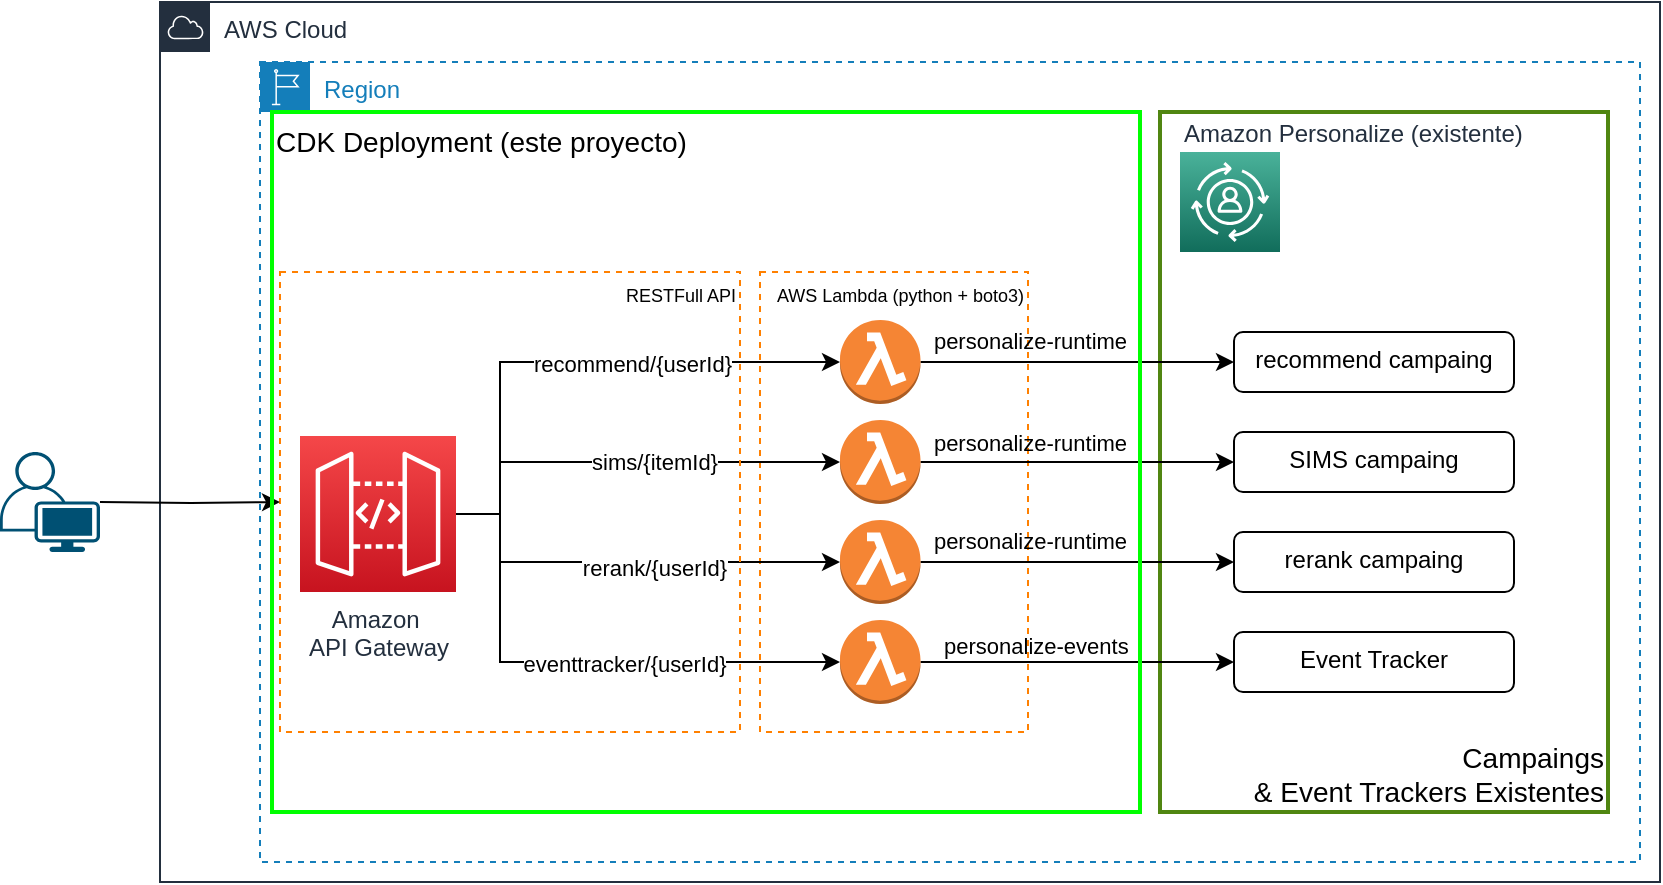 <mxfile version="14.9.6" type="device"><diagram id="atNndWHxIWbEfp0prf62" name="Página-1"><mxGraphModel dx="1506" dy="672" grid="0" gridSize="10" guides="1" tooltips="1" connect="1" arrows="1" fold="1" page="0" pageScale="1" pageWidth="1654" pageHeight="1169" math="0" shadow="0"><root><mxCell id="0"/><mxCell id="1" parent="0"/><mxCell id="IYpRReL6eP42xjFk1eod-2" value="AWS Cloud" style="points=[[0,0],[0.25,0],[0.5,0],[0.75,0],[1,0],[1,0.25],[1,0.5],[1,0.75],[1,1],[0.75,1],[0.5,1],[0.25,1],[0,1],[0,0.75],[0,0.5],[0,0.25]];outlineConnect=0;gradientColor=none;html=1;whiteSpace=wrap;fontSize=12;fontStyle=0;shape=mxgraph.aws4.group;grIcon=mxgraph.aws4.group_aws_cloud;strokeColor=#232F3E;fillColor=none;verticalAlign=top;align=left;spacingLeft=30;fontColor=#232F3E;dashed=0;" vertex="1" parent="1"><mxGeometry x="-20" y="75" width="750" height="440" as="geometry"/></mxCell><mxCell id="IYpRReL6eP42xjFk1eod-3" value="Region" style="points=[[0,0],[0.25,0],[0.5,0],[0.75,0],[1,0],[1,0.25],[1,0.5],[1,0.75],[1,1],[0.75,1],[0.5,1],[0.25,1],[0,1],[0,0.75],[0,0.5],[0,0.25]];outlineConnect=0;gradientColor=none;html=1;whiteSpace=wrap;fontSize=12;fontStyle=0;shape=mxgraph.aws4.group;grIcon=mxgraph.aws4.group_region;strokeColor=#147EBA;fillColor=none;verticalAlign=top;align=left;spacingLeft=30;fontColor=#147EBA;dashed=1;" vertex="1" parent="1"><mxGeometry x="30" y="105" width="690" height="400" as="geometry"/></mxCell><mxCell id="IYpRReL6eP42xjFk1eod-23" value="AWS Lambda (python + boto3)" style="fillColor=none;verticalAlign=top;fontStyle=0;align=right;strokeWidth=1;fontSize=9;dashed=1;strokeColor=#FF8000;" vertex="1" parent="1"><mxGeometry x="280" y="210" width="134" height="230" as="geometry"/></mxCell><mxCell id="IYpRReL6eP42xjFk1eod-4" value="Campaings &#10;&amp; Event Trackers Existentes" style="fillColor=none;verticalAlign=bottom;fontStyle=0;align=right;strokeWidth=2;strokeColor=#508611;fontSize=14;" vertex="1" parent="1"><mxGeometry x="480" y="130" width="224" height="350" as="geometry"/></mxCell><mxCell id="IYpRReL6eP42xjFk1eod-1" value="Amazon Personalize (existente)" style="points=[[0,0,0],[0.25,0,0],[0.5,0,0],[0.75,0,0],[1,0,0],[0,1,0],[0.25,1,0],[0.5,1,0],[0.75,1,0],[1,1,0],[0,0.25,0],[0,0.5,0],[0,0.75,0],[1,0.25,0],[1,0.5,0],[1,0.75,0]];outlineConnect=0;fontColor=#232F3E;gradientColor=#4AB29A;gradientDirection=north;fillColor=#116D5B;strokeColor=#ffffff;dashed=0;verticalLabelPosition=top;verticalAlign=bottom;align=left;html=1;fontSize=12;fontStyle=0;aspect=fixed;shape=mxgraph.aws4.resourceIcon;resIcon=mxgraph.aws4.personalize;labelPosition=center;" vertex="1" parent="1"><mxGeometry x="490" y="150" width="50" height="50" as="geometry"/></mxCell><mxCell id="IYpRReL6eP42xjFk1eod-5" value="recommend campaing" style="rounded=1;whiteSpace=wrap;html=1;align=center;verticalAlign=top;" vertex="1" parent="1"><mxGeometry x="517" y="240" width="140" height="30" as="geometry"/></mxCell><mxCell id="IYpRReL6eP42xjFk1eod-6" value="SIMS campaing" style="rounded=1;whiteSpace=wrap;html=1;align=center;verticalAlign=top;" vertex="1" parent="1"><mxGeometry x="517" y="290" width="140" height="30" as="geometry"/></mxCell><mxCell id="IYpRReL6eP42xjFk1eod-7" value="rerank campaing" style="rounded=1;whiteSpace=wrap;html=1;align=center;verticalAlign=top;" vertex="1" parent="1"><mxGeometry x="517" y="340" width="140" height="30" as="geometry"/></mxCell><mxCell id="IYpRReL6eP42xjFk1eod-8" value="Event Tracker" style="rounded=1;whiteSpace=wrap;html=1;align=center;verticalAlign=top;" vertex="1" parent="1"><mxGeometry x="517" y="390" width="140" height="30" as="geometry"/></mxCell><mxCell id="IYpRReL6eP42xjFk1eod-11" style="edgeStyle=orthogonalEdgeStyle;rounded=0;orthogonalLoop=1;jettySize=auto;html=1;fontSize=14;fontColor=#000000;" edge="1" parent="1" source="IYpRReL6eP42xjFk1eod-10" target="IYpRReL6eP42xjFk1eod-5"><mxGeometry relative="1" as="geometry"/></mxCell><mxCell id="IYpRReL6eP42xjFk1eod-10" value="" style="outlineConnect=0;dashed=0;verticalLabelPosition=bottom;verticalAlign=top;align=center;html=1;shape=mxgraph.aws3.lambda_function;fillColor=#F58534;gradientColor=none;fontSize=14;fontColor=#000000;strokeColor=#508611;strokeWidth=2;" vertex="1" parent="1"><mxGeometry x="320" y="234" width="40.25" height="42" as="geometry"/></mxCell><mxCell id="IYpRReL6eP42xjFk1eod-13" style="edgeStyle=orthogonalEdgeStyle;rounded=0;orthogonalLoop=1;jettySize=auto;html=1;entryX=0;entryY=0.5;entryDx=0;entryDy=0;fontSize=14;fontColor=#000000;" edge="1" parent="1" source="IYpRReL6eP42xjFk1eod-12" target="IYpRReL6eP42xjFk1eod-6"><mxGeometry relative="1" as="geometry"/></mxCell><mxCell id="IYpRReL6eP42xjFk1eod-12" value="" style="outlineConnect=0;dashed=0;verticalLabelPosition=bottom;verticalAlign=top;align=center;html=1;shape=mxgraph.aws3.lambda_function;fillColor=#F58534;gradientColor=none;fontSize=14;fontColor=#000000;strokeColor=#508611;strokeWidth=2;" vertex="1" parent="1"><mxGeometry x="320" y="284" width="40.25" height="42" as="geometry"/></mxCell><mxCell id="IYpRReL6eP42xjFk1eod-15" style="edgeStyle=orthogonalEdgeStyle;rounded=0;orthogonalLoop=1;jettySize=auto;html=1;fontSize=14;fontColor=#000000;" edge="1" parent="1" source="IYpRReL6eP42xjFk1eod-14" target="IYpRReL6eP42xjFk1eod-7"><mxGeometry relative="1" as="geometry"/></mxCell><mxCell id="IYpRReL6eP42xjFk1eod-14" value="" style="outlineConnect=0;dashed=0;verticalLabelPosition=bottom;verticalAlign=top;align=center;html=1;shape=mxgraph.aws3.lambda_function;fillColor=#F58534;gradientColor=none;fontSize=14;fontColor=#000000;strokeColor=#508611;strokeWidth=2;" vertex="1" parent="1"><mxGeometry x="320" y="334" width="40.25" height="42" as="geometry"/></mxCell><mxCell id="IYpRReL6eP42xjFk1eod-17" style="edgeStyle=orthogonalEdgeStyle;rounded=0;orthogonalLoop=1;jettySize=auto;html=1;fontSize=14;fontColor=#000000;" edge="1" parent="1" source="IYpRReL6eP42xjFk1eod-16" target="IYpRReL6eP42xjFk1eod-8"><mxGeometry relative="1" as="geometry"/></mxCell><mxCell id="IYpRReL6eP42xjFk1eod-16" value="" style="outlineConnect=0;dashed=0;verticalLabelPosition=bottom;verticalAlign=top;align=center;html=1;shape=mxgraph.aws3.lambda_function;fillColor=#F58534;gradientColor=none;fontSize=14;fontColor=#000000;strokeColor=#508611;strokeWidth=2;" vertex="1" parent="1"><mxGeometry x="320" y="384" width="40.25" height="42" as="geometry"/></mxCell><mxCell id="IYpRReL6eP42xjFk1eod-19" value="personalize-runtime" style="text;align=center;verticalAlign=middle;resizable=0;points=[];autosize=1;strokeColor=none;fontSize=11;fontColor=#000000;" vertex="1" parent="1"><mxGeometry x="360.25" y="234" width="110" height="20" as="geometry"/></mxCell><mxCell id="IYpRReL6eP42xjFk1eod-20" value="personalize-runtime" style="text;align=center;verticalAlign=middle;resizable=0;points=[];autosize=1;strokeColor=none;fontSize=11;fontColor=#000000;" vertex="1" parent="1"><mxGeometry x="360.25" y="285" width="110" height="20" as="geometry"/></mxCell><mxCell id="IYpRReL6eP42xjFk1eod-21" value="personalize-runtime" style="text;align=center;verticalAlign=middle;resizable=0;points=[];autosize=1;strokeColor=none;fontSize=11;fontColor=#000000;" vertex="1" parent="1"><mxGeometry x="360.25" y="334" width="110" height="20" as="geometry"/></mxCell><mxCell id="IYpRReL6eP42xjFk1eod-22" value="personalize-events" style="text;whiteSpace=wrap;fontSize=11;fontColor=#000000;" vertex="1" parent="1"><mxGeometry x="370" y="384" width="130" height="30" as="geometry"/></mxCell><mxCell id="IYpRReL6eP42xjFk1eod-26" style="edgeStyle=orthogonalEdgeStyle;rounded=0;orthogonalLoop=1;jettySize=auto;html=1;entryX=0;entryY=0.5;entryDx=0;entryDy=0;entryPerimeter=0;fontSize=9;fontColor=#000000;" edge="1" parent="1" source="IYpRReL6eP42xjFk1eod-24" target="IYpRReL6eP42xjFk1eod-10"><mxGeometry relative="1" as="geometry"><Array as="points"><mxPoint x="150" y="331"/><mxPoint x="150" y="255"/></Array></mxGeometry></mxCell><mxCell id="IYpRReL6eP42xjFk1eod-30" value="recommend/{userId}" style="edgeLabel;html=1;align=center;verticalAlign=middle;resizable=0;points=[];fontSize=11;fontColor=#000000;" vertex="1" connectable="0" parent="IYpRReL6eP42xjFk1eod-26"><mxGeometry x="0.224" y="-1" relative="1" as="geometry"><mxPoint as="offset"/></mxGeometry></mxCell><mxCell id="IYpRReL6eP42xjFk1eod-27" style="edgeStyle=orthogonalEdgeStyle;rounded=0;orthogonalLoop=1;jettySize=auto;html=1;fontSize=9;fontColor=#000000;" edge="1" parent="1" source="IYpRReL6eP42xjFk1eod-24" target="IYpRReL6eP42xjFk1eod-12"><mxGeometry relative="1" as="geometry"><Array as="points"><mxPoint x="150" y="331"/><mxPoint x="150" y="305"/></Array></mxGeometry></mxCell><mxCell id="IYpRReL6eP42xjFk1eod-31" value="sims/{itemId}" style="edgeLabel;html=1;align=center;verticalAlign=middle;resizable=0;points=[];fontSize=11;fontColor=#000000;" vertex="1" connectable="0" parent="IYpRReL6eP42xjFk1eod-27"><mxGeometry x="0.147" relative="1" as="geometry"><mxPoint as="offset"/></mxGeometry></mxCell><mxCell id="IYpRReL6eP42xjFk1eod-28" style="edgeStyle=orthogonalEdgeStyle;rounded=0;orthogonalLoop=1;jettySize=auto;html=1;entryX=0;entryY=0.5;entryDx=0;entryDy=0;entryPerimeter=0;fontSize=9;fontColor=#000000;" edge="1" parent="1" source="IYpRReL6eP42xjFk1eod-24" target="IYpRReL6eP42xjFk1eod-14"><mxGeometry relative="1" as="geometry"><Array as="points"><mxPoint x="150" y="331"/><mxPoint x="150" y="355"/></Array></mxGeometry></mxCell><mxCell id="IYpRReL6eP42xjFk1eod-32" value="rerank/{userId}" style="edgeLabel;html=1;align=center;verticalAlign=middle;resizable=0;points=[];fontSize=11;fontColor=#000000;" vertex="1" connectable="0" parent="IYpRReL6eP42xjFk1eod-28"><mxGeometry x="0.139" y="-3" relative="1" as="geometry"><mxPoint as="offset"/></mxGeometry></mxCell><mxCell id="IYpRReL6eP42xjFk1eod-29" style="edgeStyle=orthogonalEdgeStyle;rounded=0;orthogonalLoop=1;jettySize=auto;html=1;entryX=0;entryY=0.5;entryDx=0;entryDy=0;entryPerimeter=0;fontSize=9;fontColor=#000000;" edge="1" parent="1" source="IYpRReL6eP42xjFk1eod-24" target="IYpRReL6eP42xjFk1eod-16"><mxGeometry relative="1" as="geometry"><Array as="points"><mxPoint x="150" y="331"/><mxPoint x="150" y="405"/></Array></mxGeometry></mxCell><mxCell id="IYpRReL6eP42xjFk1eod-33" value="eventtracker/{userId}" style="edgeLabel;html=1;align=center;verticalAlign=middle;resizable=0;points=[];fontSize=11;fontColor=#000000;" vertex="1" connectable="0" parent="IYpRReL6eP42xjFk1eod-29"><mxGeometry x="0.188" y="-1" relative="1" as="geometry"><mxPoint as="offset"/></mxGeometry></mxCell><mxCell id="IYpRReL6eP42xjFk1eod-24" value="Amazon&amp;nbsp;&lt;br&gt;API Gateway" style="points=[[0,0,0],[0.25,0,0],[0.5,0,0],[0.75,0,0],[1,0,0],[0,1,0],[0.25,1,0],[0.5,1,0],[0.75,1,0],[1,1,0],[0,0.25,0],[0,0.5,0],[0,0.75,0],[1,0.25,0],[1,0.5,0],[1,0.75,0]];outlineConnect=0;fontColor=#232F3E;gradientColor=#F54749;gradientDirection=north;fillColor=#C7131F;strokeColor=#ffffff;dashed=0;verticalLabelPosition=bottom;verticalAlign=top;align=center;html=1;fontSize=12;fontStyle=0;aspect=fixed;shape=mxgraph.aws4.resourceIcon;resIcon=mxgraph.aws4.api_gateway;" vertex="1" parent="1"><mxGeometry x="50" y="292" width="78" height="78" as="geometry"/></mxCell><mxCell id="IYpRReL6eP42xjFk1eod-34" value="RESTFull API" style="fillColor=none;verticalAlign=top;fontStyle=0;align=right;strokeWidth=1;fontSize=9;dashed=1;strokeColor=#FF8000;" vertex="1" parent="1"><mxGeometry x="40" y="210" width="230" height="230" as="geometry"/></mxCell><mxCell id="IYpRReL6eP42xjFk1eod-38" style="edgeStyle=orthogonalEdgeStyle;rounded=0;orthogonalLoop=1;jettySize=auto;html=1;fontSize=11;fontColor=#000000;" edge="1" parent="1" target="IYpRReL6eP42xjFk1eod-34"><mxGeometry relative="1" as="geometry"><mxPoint x="-50" y="325" as="sourcePoint"/></mxGeometry></mxCell><mxCell id="IYpRReL6eP42xjFk1eod-40" value="" style="points=[[0.35,0,0],[0.98,0.51,0],[1,0.71,0],[0.67,1,0],[0,0.795,0],[0,0.65,0]];verticalLabelPosition=bottom;html=1;verticalAlign=top;aspect=fixed;align=center;pointerEvents=1;shape=mxgraph.cisco19.user;fillColor=#005073;strokeColor=none;dashed=1;fontSize=11;fontColor=#000000;" vertex="1" parent="1"><mxGeometry x="-100" y="300" width="50" height="50" as="geometry"/></mxCell><mxCell id="IYpRReL6eP42xjFk1eod-41" value="CDK Deployment (este proyecto)" style="fillColor=none;verticalAlign=top;fontStyle=0;align=left;strokeWidth=2;fontSize=14;strokeColor=#00FF00;" vertex="1" parent="1"><mxGeometry x="36" y="130" width="434" height="350" as="geometry"/></mxCell></root></mxGraphModel></diagram></mxfile>